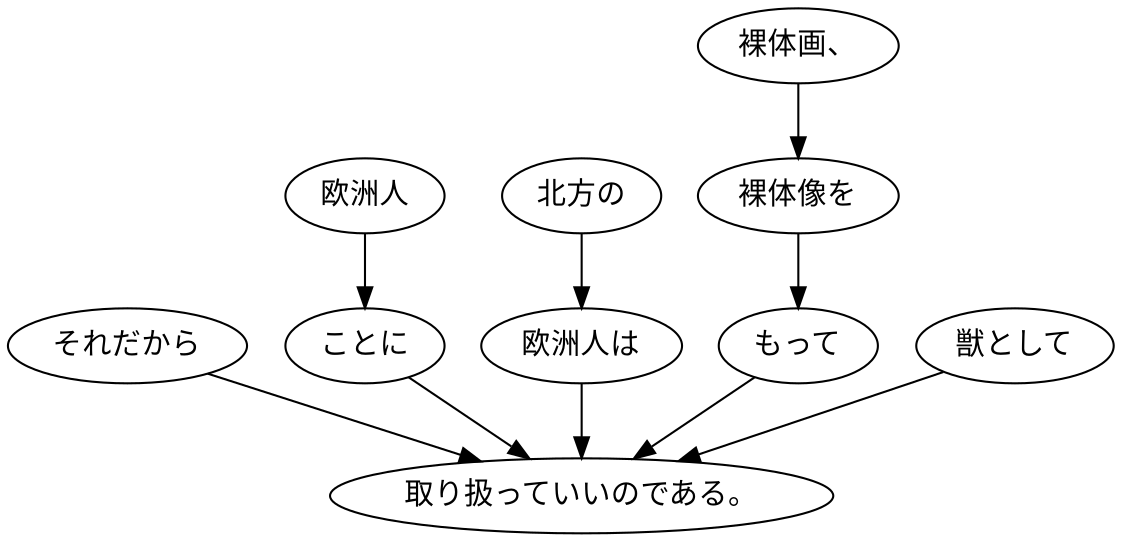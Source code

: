 digraph graph4277 {
	node0 [label="それだから"];
	node1 [label="欧洲人"];
	node2 [label="ことに"];
	node3 [label="北方の"];
	node4 [label="欧洲人は"];
	node5 [label="裸体画、"];
	node6 [label="裸体像を"];
	node7 [label="もって"];
	node8 [label="獣として"];
	node9 [label="取り扱っていいのである。"];
	node0 -> node9;
	node1 -> node2;
	node2 -> node9;
	node3 -> node4;
	node4 -> node9;
	node5 -> node6;
	node6 -> node7;
	node7 -> node9;
	node8 -> node9;
}
